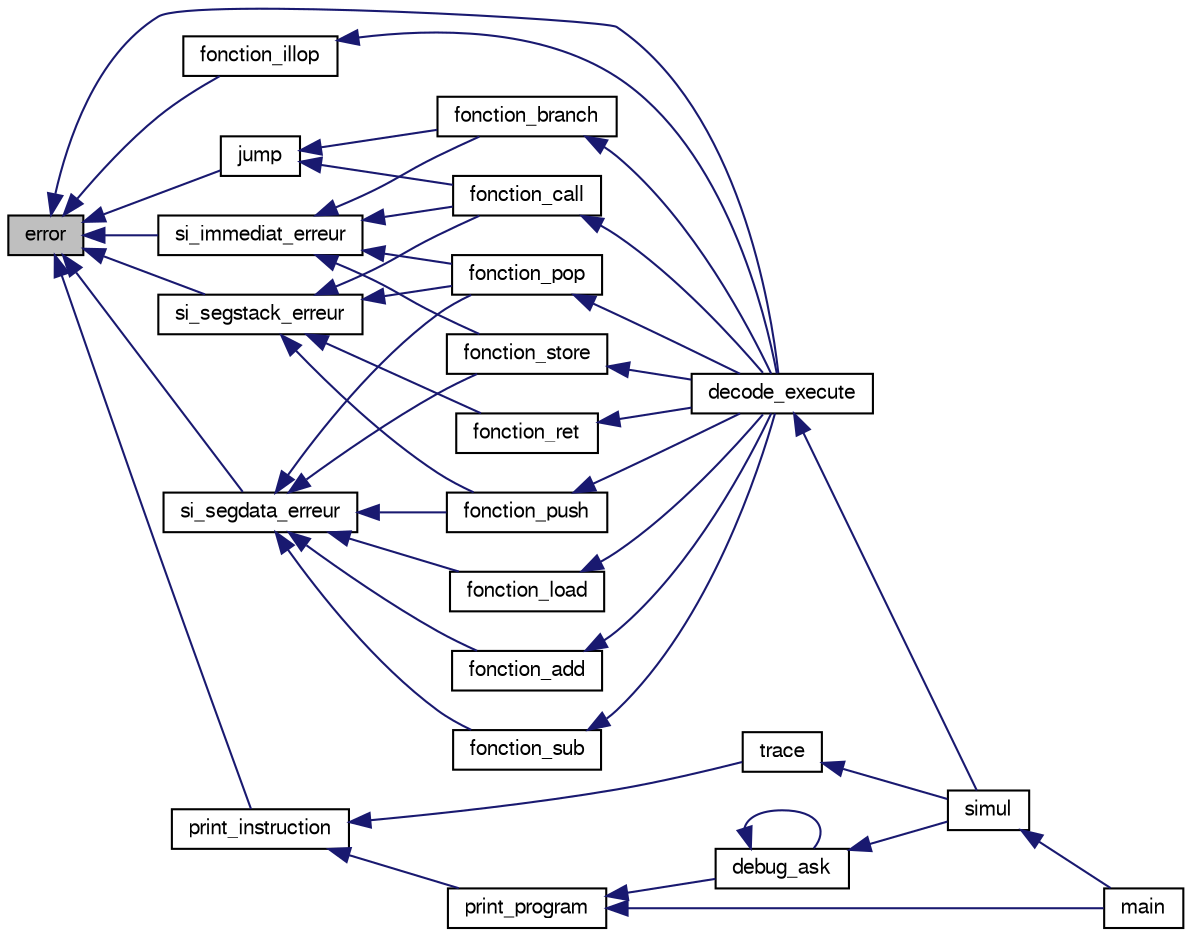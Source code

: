digraph "error"
{
  edge [fontname="FreeSans",fontsize="10",labelfontname="FreeSans",labelfontsize="10"];
  node [fontname="FreeSans",fontsize="10",shape=record];
  rankdir="LR";
  Node1 [label="error",height=0.2,width=0.4,color="black", fillcolor="grey75", style="filled" fontcolor="black"];
  Node1 -> Node2 [dir="back",color="midnightblue",fontsize="10",style="solid",fontname="FreeSans"];
  Node2 [label="decode_execute",height=0.2,width=0.4,color="black", fillcolor="white", style="filled",URL="$exec_8h.html#a41471ced34d27777447c2609173af7de",tooltip="Décodage et exécution d&#39;une instruction. "];
  Node2 -> Node3 [dir="back",color="midnightblue",fontsize="10",style="solid",fontname="FreeSans"];
  Node3 [label="simul",height=0.2,width=0.4,color="black", fillcolor="white", style="filled",URL="$machine_8h.html#ad0bfa0ce7434b963eea888d7b847ac3b",tooltip="Simulation. "];
  Node3 -> Node4 [dir="back",color="midnightblue",fontsize="10",style="solid",fontname="FreeSans"];
  Node4 [label="main",height=0.2,width=0.4,color="black", fillcolor="white", style="filled",URL="$test__simul_8c.html#a0ddf1224851353fc92bfbff6f499fa97",tooltip="Programme de test. "];
  Node1 -> Node5 [dir="back",color="midnightblue",fontsize="10",style="solid",fontname="FreeSans"];
  Node5 [label="fonction_illop",height=0.2,width=0.4,color="black", fillcolor="white", style="filled",URL="$exec_8c.html#a626db89a6f48557cb7e00c706998bb76",tooltip="Effectue un ILLOP. "];
  Node5 -> Node2 [dir="back",color="midnightblue",fontsize="10",style="solid",fontname="FreeSans"];
  Node1 -> Node6 [dir="back",color="midnightblue",fontsize="10",style="solid",fontname="FreeSans"];
  Node6 [label="jump",height=0.2,width=0.4,color="black", fillcolor="white", style="filled",URL="$exec_8c.html#ac12be69d49a8a307686629494154a086",tooltip="Retourne vrai, si l&#39;on doit sauter false sinon. "];
  Node6 -> Node7 [dir="back",color="midnightblue",fontsize="10",style="solid",fontname="FreeSans"];
  Node7 [label="fonction_branch",height=0.2,width=0.4,color="black", fillcolor="white", style="filled",URL="$exec_8c.html#ab055f9e6fb5537c28765169d5d11e4aa",tooltip="Effectue un BRANCH. "];
  Node7 -> Node2 [dir="back",color="midnightblue",fontsize="10",style="solid",fontname="FreeSans"];
  Node6 -> Node8 [dir="back",color="midnightblue",fontsize="10",style="solid",fontname="FreeSans"];
  Node8 [label="fonction_call",height=0.2,width=0.4,color="black", fillcolor="white", style="filled",URL="$exec_8c.html#acf85a9c053eaa2dbd9f5c3cbd73aa7e9",tooltip="Effectue un CALL. "];
  Node8 -> Node2 [dir="back",color="midnightblue",fontsize="10",style="solid",fontname="FreeSans"];
  Node1 -> Node9 [dir="back",color="midnightblue",fontsize="10",style="solid",fontname="FreeSans"];
  Node9 [label="print_instruction",height=0.2,width=0.4,color="black", fillcolor="white", style="filled",URL="$instruction_8h.html#a437080d5e8c504588a47d0dba468492f",tooltip="Impression d&#39;une instruction sous forme lisible (désassemblage) "];
  Node9 -> Node10 [dir="back",color="midnightblue",fontsize="10",style="solid",fontname="FreeSans"];
  Node10 [label="trace",height=0.2,width=0.4,color="black", fillcolor="white", style="filled",URL="$exec_8h.html#aae353f8fd7ccdbebd6c37fc0f75d12d3",tooltip="Trace de l&#39;exécution. "];
  Node10 -> Node3 [dir="back",color="midnightblue",fontsize="10",style="solid",fontname="FreeSans"];
  Node9 -> Node11 [dir="back",color="midnightblue",fontsize="10",style="solid",fontname="FreeSans"];
  Node11 [label="print_program",height=0.2,width=0.4,color="black", fillcolor="white", style="filled",URL="$machine_8h.html#aba3ce4987ef379073d9d3f31debf89e7",tooltip="Affichage des instructions du programme. "];
  Node11 -> Node12 [dir="back",color="midnightblue",fontsize="10",style="solid",fontname="FreeSans"];
  Node12 [label="debug_ask",height=0.2,width=0.4,color="black", fillcolor="white", style="filled",URL="$debug_8h.html#a3a88fdc680b7a1ae8c4c7c8ddee730ab",tooltip="Dialogue de mise au point interactive pour l&#39;instruction courante. "];
  Node12 -> Node12 [dir="back",color="midnightblue",fontsize="10",style="solid",fontname="FreeSans"];
  Node12 -> Node3 [dir="back",color="midnightblue",fontsize="10",style="solid",fontname="FreeSans"];
  Node11 -> Node4 [dir="back",color="midnightblue",fontsize="10",style="solid",fontname="FreeSans"];
  Node1 -> Node13 [dir="back",color="midnightblue",fontsize="10",style="solid",fontname="FreeSans"];
  Node13 [label="si_immediat_erreur",height=0.2,width=0.4,color="black", fillcolor="white", style="filled",URL="$exec_8c.html#ac9a4677206f5ff9a2d5d6257a993825e"];
  Node13 -> Node14 [dir="back",color="midnightblue",fontsize="10",style="solid",fontname="FreeSans"];
  Node14 [label="fonction_store",height=0.2,width=0.4,color="black", fillcolor="white", style="filled",URL="$exec_8c.html#a8ba981b12ba61a2a811a7da7d9a4f32e",tooltip="Effectue un STORE. "];
  Node14 -> Node2 [dir="back",color="midnightblue",fontsize="10",style="solid",fontname="FreeSans"];
  Node13 -> Node7 [dir="back",color="midnightblue",fontsize="10",style="solid",fontname="FreeSans"];
  Node13 -> Node8 [dir="back",color="midnightblue",fontsize="10",style="solid",fontname="FreeSans"];
  Node13 -> Node15 [dir="back",color="midnightblue",fontsize="10",style="solid",fontname="FreeSans"];
  Node15 [label="fonction_pop",height=0.2,width=0.4,color="black", fillcolor="white", style="filled",URL="$exec_8c.html#a987d5e0748cf4789afb468ba78988465",tooltip="Effectue un POP. "];
  Node15 -> Node2 [dir="back",color="midnightblue",fontsize="10",style="solid",fontname="FreeSans"];
  Node1 -> Node16 [dir="back",color="midnightblue",fontsize="10",style="solid",fontname="FreeSans"];
  Node16 [label="si_segdata_erreur",height=0.2,width=0.4,color="black", fillcolor="white", style="filled",URL="$exec_8c.html#a76de3b7254e1a84ae8cea4f8f913674b",tooltip="Appelle error si nous sommes en dehors du segment de données. "];
  Node16 -> Node17 [dir="back",color="midnightblue",fontsize="10",style="solid",fontname="FreeSans"];
  Node17 [label="fonction_load",height=0.2,width=0.4,color="black", fillcolor="white", style="filled",URL="$exec_8c.html#a92b4d402572d9ec27fa0a5a97ede89c5",tooltip="Effectue un LOAD. "];
  Node17 -> Node2 [dir="back",color="midnightblue",fontsize="10",style="solid",fontname="FreeSans"];
  Node16 -> Node14 [dir="back",color="midnightblue",fontsize="10",style="solid",fontname="FreeSans"];
  Node16 -> Node18 [dir="back",color="midnightblue",fontsize="10",style="solid",fontname="FreeSans"];
  Node18 [label="fonction_add",height=0.2,width=0.4,color="black", fillcolor="white", style="filled",URL="$exec_8c.html#a87251ac60416028187c12f8e0ca811f3",tooltip="Effectue un ADD. "];
  Node18 -> Node2 [dir="back",color="midnightblue",fontsize="10",style="solid",fontname="FreeSans"];
  Node16 -> Node19 [dir="back",color="midnightblue",fontsize="10",style="solid",fontname="FreeSans"];
  Node19 [label="fonction_sub",height=0.2,width=0.4,color="black", fillcolor="white", style="filled",URL="$exec_8c.html#a39e93ba0562d8789655514c017eef921",tooltip="Effectue un SUB. "];
  Node19 -> Node2 [dir="back",color="midnightblue",fontsize="10",style="solid",fontname="FreeSans"];
  Node16 -> Node20 [dir="back",color="midnightblue",fontsize="10",style="solid",fontname="FreeSans"];
  Node20 [label="fonction_push",height=0.2,width=0.4,color="black", fillcolor="white", style="filled",URL="$exec_8c.html#aeafa78189045f0e665b7c325d6ae0d4f",tooltip="Effectue un PUSH. "];
  Node20 -> Node2 [dir="back",color="midnightblue",fontsize="10",style="solid",fontname="FreeSans"];
  Node16 -> Node15 [dir="back",color="midnightblue",fontsize="10",style="solid",fontname="FreeSans"];
  Node1 -> Node21 [dir="back",color="midnightblue",fontsize="10",style="solid",fontname="FreeSans"];
  Node21 [label="si_segstack_erreur",height=0.2,width=0.4,color="black", fillcolor="white", style="filled",URL="$exec_8c.html#aab2a04a0e80b5ab68df134e735571269",tooltip="Appelle error lorsqu&#39;on sort de la pile. "];
  Node21 -> Node8 [dir="back",color="midnightblue",fontsize="10",style="solid",fontname="FreeSans"];
  Node21 -> Node22 [dir="back",color="midnightblue",fontsize="10",style="solid",fontname="FreeSans"];
  Node22 [label="fonction_ret",height=0.2,width=0.4,color="black", fillcolor="white", style="filled",URL="$exec_8c.html#aafbf8d0ab4d468ca327bcad040e0ce87",tooltip="Effectue un RET. "];
  Node22 -> Node2 [dir="back",color="midnightblue",fontsize="10",style="solid",fontname="FreeSans"];
  Node21 -> Node20 [dir="back",color="midnightblue",fontsize="10",style="solid",fontname="FreeSans"];
  Node21 -> Node15 [dir="back",color="midnightblue",fontsize="10",style="solid",fontname="FreeSans"];
}
